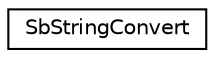 digraph "Graphical Class Hierarchy"
{
 // LATEX_PDF_SIZE
  edge [fontname="Helvetica",fontsize="10",labelfontname="Helvetica",labelfontsize="10"];
  node [fontname="Helvetica",fontsize="10",shape=record];
  rankdir="LR";
  Node0 [label="SbStringConvert",height=0.2,width=0.4,color="black", fillcolor="white", style="filled",URL="$classSbStringConvert.html",tooltip=" "];
}
